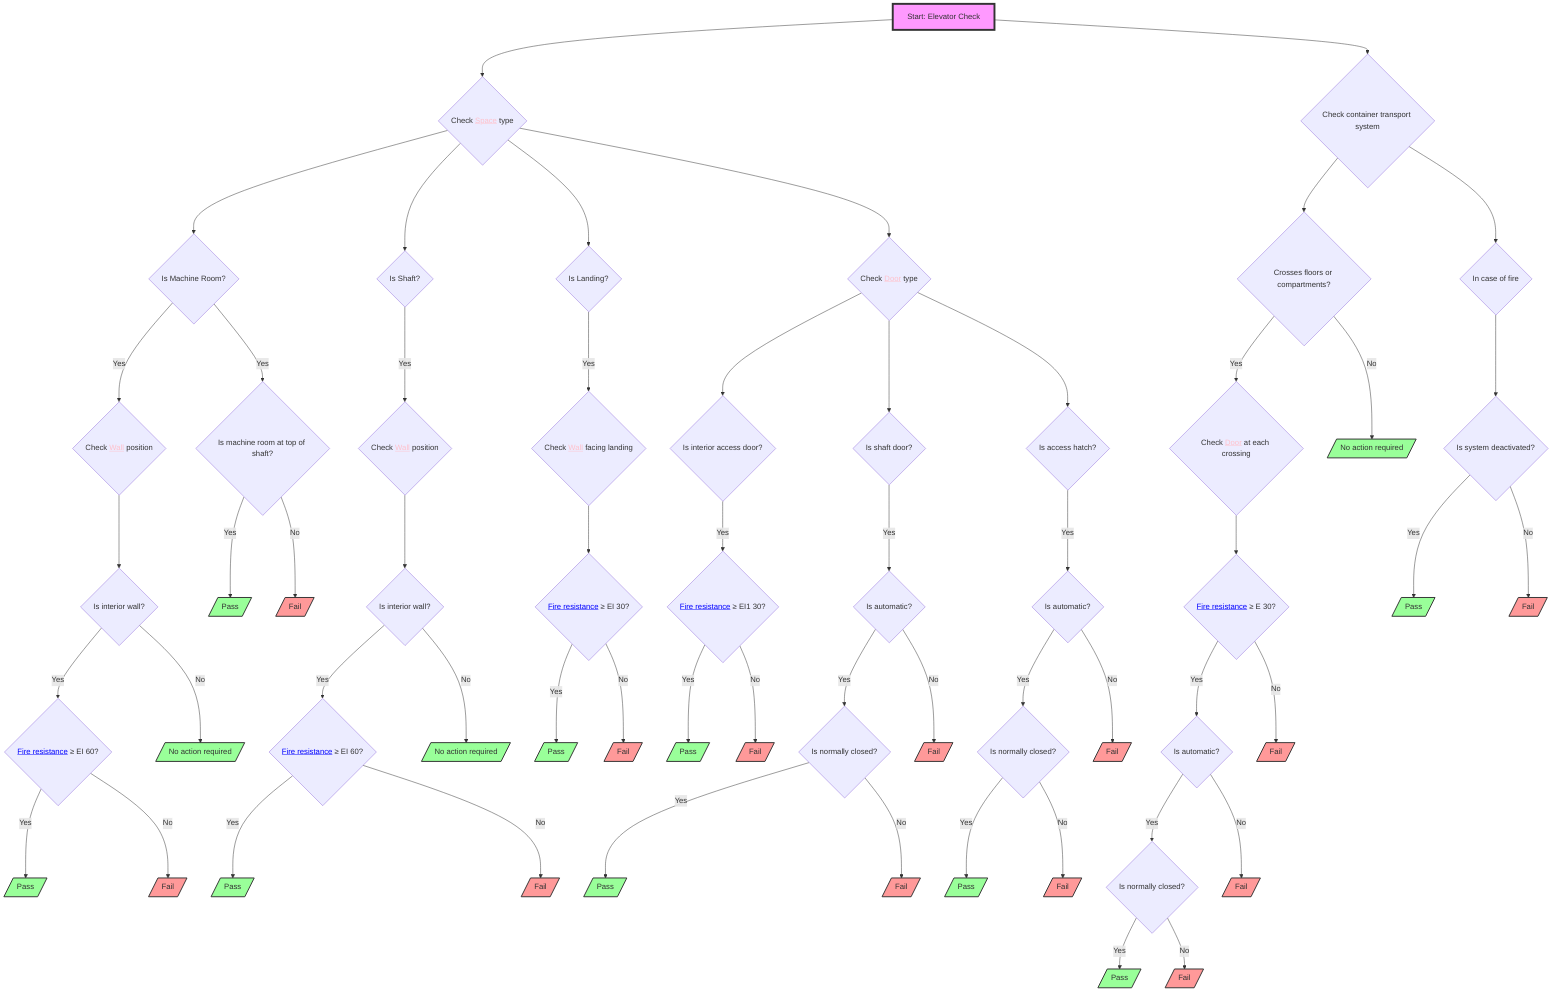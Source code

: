 flowchart TD
    S1["Start: Elevator Check"] --> A{"Check <a href='http://example.com/firebimbuilding#Space' style='color:pink;'>Space</a> type"}
    A --> B{"Is Machine Room?"} & C{"Is Shaft?"} & D{"Is Landing?"}
    B -- Yes --> E{"Check <a href='http://example.com/firebimbuilding#Wall' style='color:pink;'>Wall</a> position"}
    E --> F{"Is interior wall?"}
    F -- Yes --> G{"<a href='http://example.com/firebimbuilding#FireResistance' style='color:blue;'>Fire resistance</a> ≥ EI 60?"}
    G -- Yes --> H[/"Pass"/]
    G -- No --> I[/"Fail"/]
    F -- No --> J[/"No action required"/]
    C -- Yes --> K{"Check <a href='http://example.com/firebimbuilding#Wall' style='color:pink;'>Wall</a> position"}
    K --> L{"Is interior wall?"}
    L -- Yes --> M{"<a href='http://example.com/firebimbuilding#FireResistance' style='color:blue;'>Fire resistance</a> ≥ EI 60?"}
    M -- Yes --> N[/"Pass"/]
    M -- No --> O[/"Fail"/]
    L -- No --> P[/"No action required"/]
    D -- Yes --> Q{"Check <a href='http://example.com/firebimbuilding#Wall' style='color:pink;'>Wall</a> facing landing"}
    Q --> R{"<a href='http://example.com/firebimbuilding#FireResistance' style='color:blue;'>Fire resistance</a> ≥ EI 30?"}
    R -- Yes --> S[/"Pass"/]
    R -- No --> T[/"Fail"/]
    A --> U{"Check <a href='http://example.com/firebimbuilding#Door' style='color:pink;'>Door</a> type"}
    U --> V{"Is interior access door?"} & W{"Is shaft door?"} & X{"Is access hatch?"}
    V -- Yes --> Y{"<a href='http://example.com/firebimbuilding#FireResistance' style='color:blue;'>Fire resistance</a> ≥ EI1 30?"}
    Y -- Yes --> Z[/"Pass"/]
    Y -- No --> AA[/"Fail"/]
    W -- Yes --> AB{"Is automatic?"}
    AB -- Yes --> AC{"Is normally closed?"}
    AC -- Yes --> AD[/"Pass"/]
    AC -- No --> AE[/"Fail"/]
    AB -- No --> AF[/"Fail"/]
    X -- Yes --> AG{"Is automatic?"}
    AG -- Yes --> AH{"Is normally closed?"}
    AH -- Yes --> AI[/"Pass"/]
    AH -- No --> AJ[/"Fail"/]
    AG -- No --> AK[/"Fail"/]
    S1 --> AL{"Check container transport system"}
    AL --> AM{"Crosses floors or compartments?"}
    AM -- Yes --> AN{"Check <a href='http://example.com/firebimbuilding#Door' style='color:pink;'>Door</a> at each crossing"}
    AN --> AO{"<a href='http://example.com/firebimbuilding#FireResistance' style='color:blue;'>Fire resistance</a> ≥ E 30?"}
    AO -- Yes --> AP{"Is automatic?"}
    AP -- Yes --> AQ{"Is normally closed?"}
    AQ -- Yes --> AR[/"Pass"/]
    AQ -- No --> AS[/"Fail"/]
    AP -- No --> AT[/"Fail"/]
    AO -- No --> AU[/"Fail"/]
    AM -- No --> AV[/"No action required"/]
    AL --> AW{"In case of fire"}
    AW --> AX{"Is system deactivated?"}
    AX -- Yes --> AY[/"Pass"/]
    AX -- No --> AZ[/"Fail"/]
    B -- Yes --> BA{"Is machine room at top of shaft?"}
    BA -- Yes --> BB[/"Pass"/]
    BA -- No --> BC[/"Fail"/]
     S1:::startClass
     H:::passClass
     I:::failClass
     J:::passClass
     N:::passClass
     O:::failClass
     P:::passClass
     S:::passClass
     T:::failClass
     Z:::passClass
     AA:::failClass
     AD:::passClass
     AE:::failClass
     AF:::failClass
     AI:::passClass
     AJ:::failClass
     AK:::failClass
     AR:::passClass
     AS:::failClass
     AT:::failClass
     AU:::failClass
     AV:::passClass
     AY:::passClass
     AZ:::failClass
     BB:::passClass
     BC:::failClass
    classDef startClass fill:#f9f,stroke:#333,stroke-width:4px
    classDef passClass fill:#9f9,stroke:#333,stroke-width:2px
    classDef failClass fill:#f99,stroke:#333,stroke-width:2px